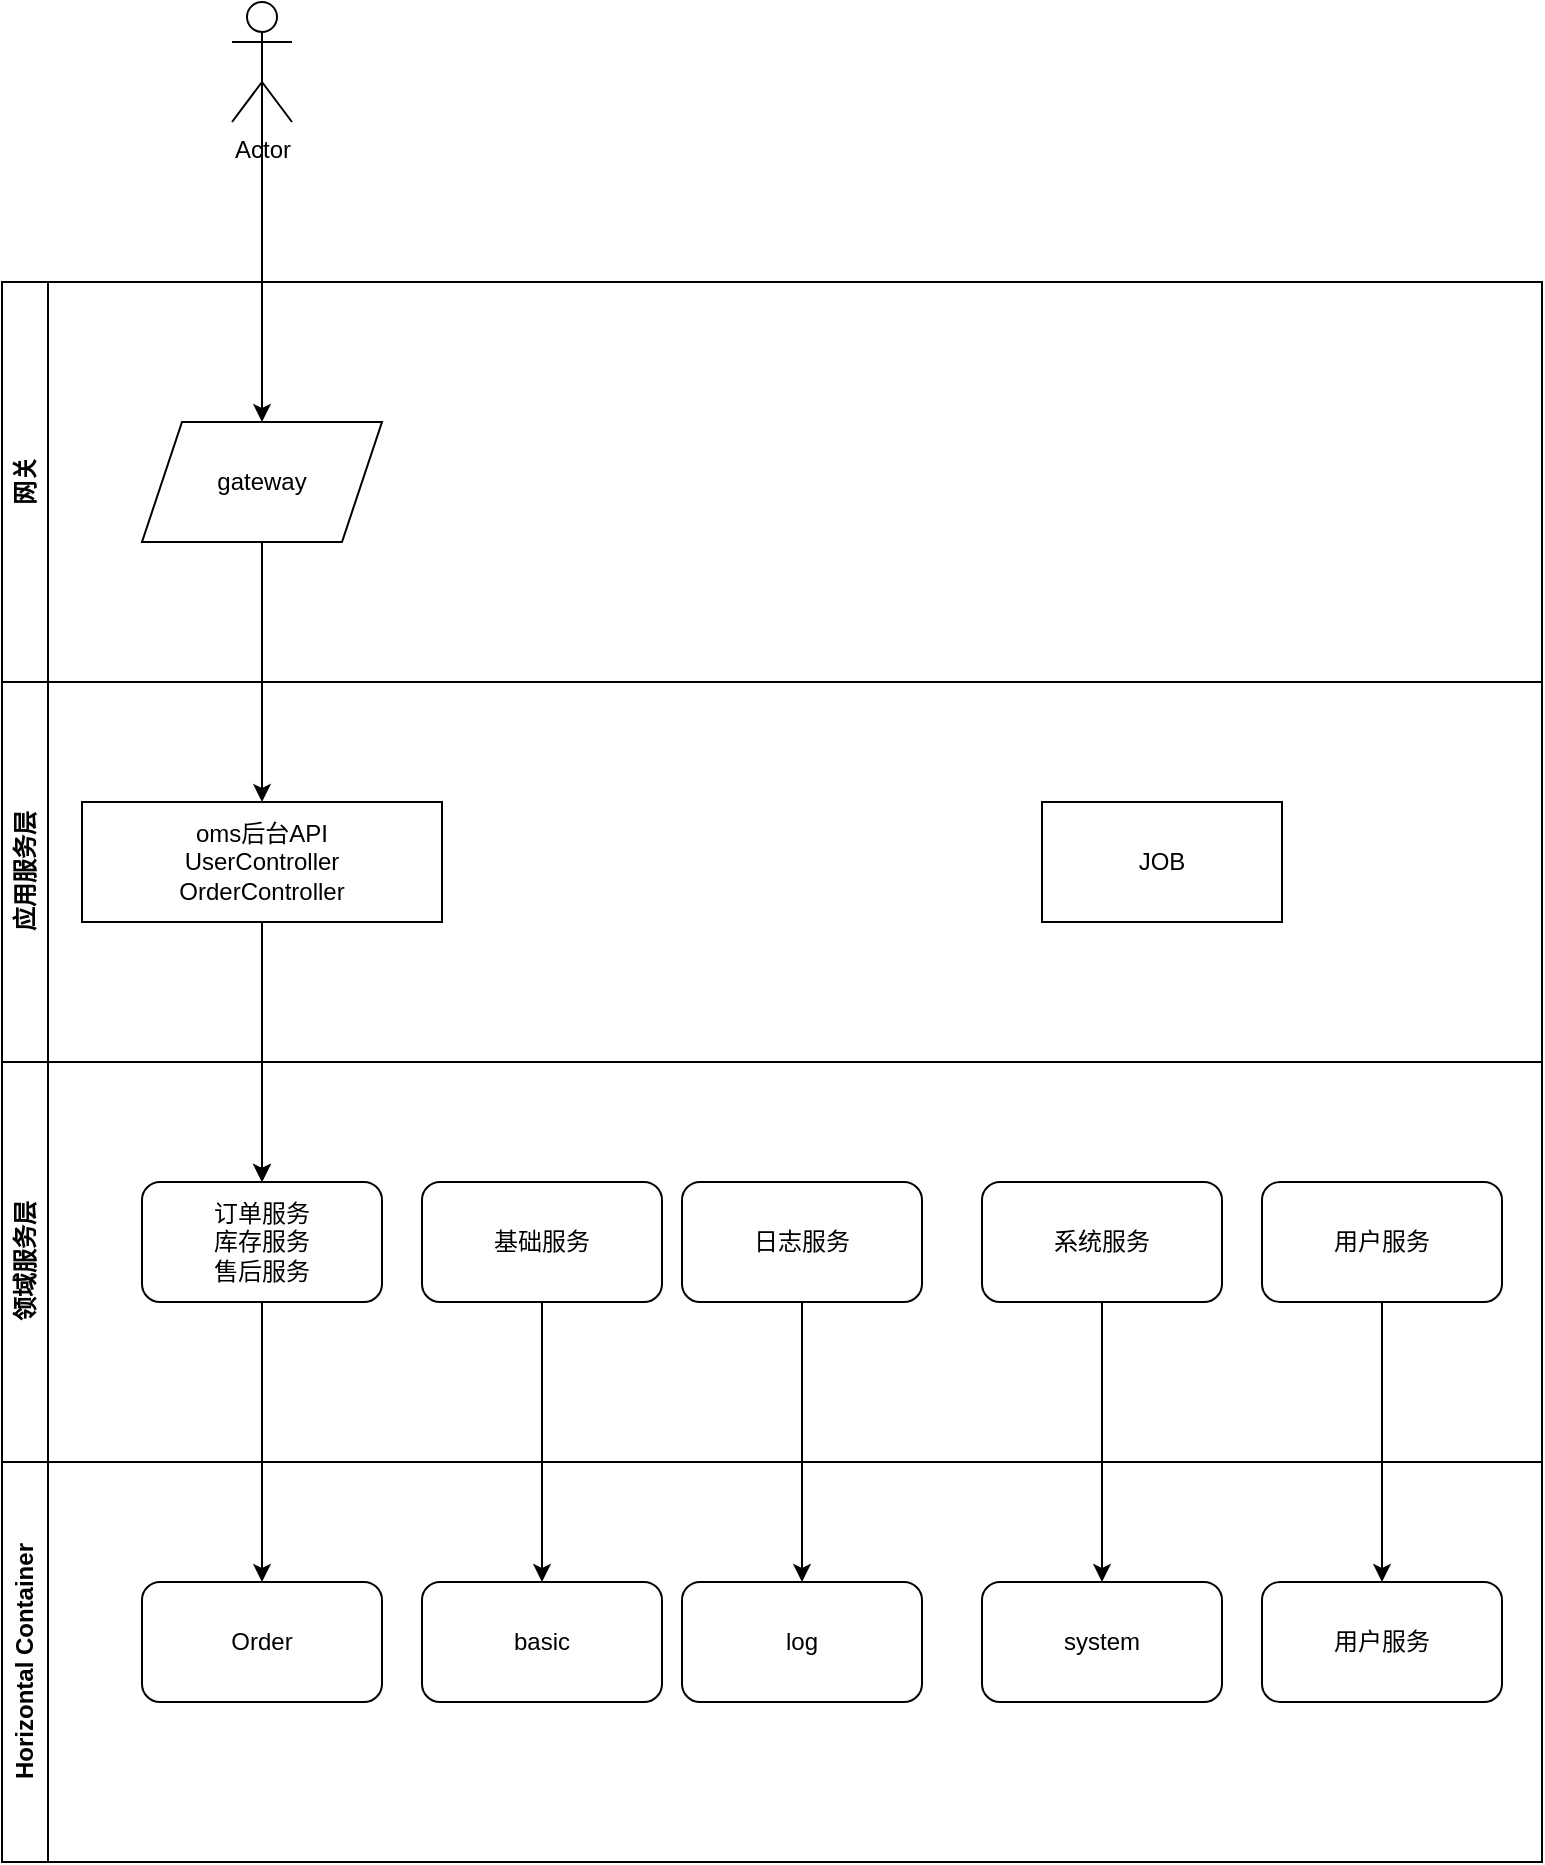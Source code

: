 <mxfile version="20.8.23" type="github">
  <diagram name="第 1 页" id="4pP0lpbDHE4fTJNGHLhw">
    <mxGraphModel dx="1735" dy="2154" grid="1" gridSize="10" guides="1" tooltips="1" connect="1" arrows="1" fold="1" page="1" pageScale="1" pageWidth="827" pageHeight="1169" math="0" shadow="0">
      <root>
        <mxCell id="0" />
        <mxCell id="1" parent="0" />
        <mxCell id="IjWpDjFK4nKPUFHOdYXk-2" value="应用服务层" style="swimlane;horizontal=0;whiteSpace=wrap;html=1;" vertex="1" parent="1">
          <mxGeometry x="130" y="140" width="770" height="190" as="geometry" />
        </mxCell>
        <mxCell id="IjWpDjFK4nKPUFHOdYXk-4" value="JOB" style="rounded=0;whiteSpace=wrap;html=1;" vertex="1" parent="IjWpDjFK4nKPUFHOdYXk-2">
          <mxGeometry x="520" y="60" width="120" height="60" as="geometry" />
        </mxCell>
        <mxCell id="IjWpDjFK4nKPUFHOdYXk-1" value="oms后台API&lt;br&gt;UserController&lt;br&gt;OrderController" style="rounded=0;whiteSpace=wrap;html=1;" vertex="1" parent="IjWpDjFK4nKPUFHOdYXk-2">
          <mxGeometry x="40" y="60" width="180" height="60" as="geometry" />
        </mxCell>
        <mxCell id="IjWpDjFK4nKPUFHOdYXk-3" value="领域服务层" style="swimlane;horizontal=0;whiteSpace=wrap;html=1;" vertex="1" parent="1">
          <mxGeometry x="130" y="330" width="770" height="200" as="geometry" />
        </mxCell>
        <mxCell id="IjWpDjFK4nKPUFHOdYXk-5" value="订单服务&lt;br&gt;库存服务&lt;br&gt;售后服务" style="rounded=1;whiteSpace=wrap;html=1;" vertex="1" parent="IjWpDjFK4nKPUFHOdYXk-3">
          <mxGeometry x="70" y="60" width="120" height="60" as="geometry" />
        </mxCell>
        <mxCell id="IjWpDjFK4nKPUFHOdYXk-6" value="基础服务" style="rounded=1;whiteSpace=wrap;html=1;" vertex="1" parent="IjWpDjFK4nKPUFHOdYXk-3">
          <mxGeometry x="210" y="60" width="120" height="60" as="geometry" />
        </mxCell>
        <mxCell id="IjWpDjFK4nKPUFHOdYXk-17" value="日志服务" style="rounded=1;whiteSpace=wrap;html=1;" vertex="1" parent="IjWpDjFK4nKPUFHOdYXk-3">
          <mxGeometry x="340" y="60" width="120" height="60" as="geometry" />
        </mxCell>
        <mxCell id="IjWpDjFK4nKPUFHOdYXk-24" value="系统服务" style="rounded=1;whiteSpace=wrap;html=1;" vertex="1" parent="IjWpDjFK4nKPUFHOdYXk-3">
          <mxGeometry x="490" y="60" width="120" height="60" as="geometry" />
        </mxCell>
        <mxCell id="IjWpDjFK4nKPUFHOdYXk-27" value="用户服务" style="rounded=1;whiteSpace=wrap;html=1;" vertex="1" parent="IjWpDjFK4nKPUFHOdYXk-3">
          <mxGeometry x="630" y="60" width="120" height="60" as="geometry" />
        </mxCell>
        <mxCell id="IjWpDjFK4nKPUFHOdYXk-52" style="edgeStyle=orthogonalEdgeStyle;rounded=0;orthogonalLoop=1;jettySize=auto;html=1;exitX=0.5;exitY=0.5;exitDx=0;exitDy=0;exitPerimeter=0;entryX=0.5;entryY=0;entryDx=0;entryDy=0;" edge="1" parent="1" source="IjWpDjFK4nKPUFHOdYXk-11" target="IjWpDjFK4nKPUFHOdYXk-51">
          <mxGeometry relative="1" as="geometry" />
        </mxCell>
        <mxCell id="IjWpDjFK4nKPUFHOdYXk-11" value="Actor" style="shape=umlActor;verticalLabelPosition=bottom;verticalAlign=top;html=1;outlineConnect=0;" vertex="1" parent="1">
          <mxGeometry x="245" y="-200" width="30" height="60" as="geometry" />
        </mxCell>
        <mxCell id="IjWpDjFK4nKPUFHOdYXk-13" value="Order" style="whiteSpace=wrap;html=1;rounded=1;" vertex="1" parent="1">
          <mxGeometry x="200" y="590" width="120" height="60" as="geometry" />
        </mxCell>
        <mxCell id="IjWpDjFK4nKPUFHOdYXk-7" style="edgeStyle=orthogonalEdgeStyle;rounded=0;orthogonalLoop=1;jettySize=auto;html=1;exitX=0.5;exitY=1;exitDx=0;exitDy=0;" edge="1" parent="1" source="IjWpDjFK4nKPUFHOdYXk-1" target="IjWpDjFK4nKPUFHOdYXk-5">
          <mxGeometry relative="1" as="geometry" />
        </mxCell>
        <mxCell id="IjWpDjFK4nKPUFHOdYXk-8" style="edgeStyle=orthogonalEdgeStyle;rounded=0;orthogonalLoop=1;jettySize=auto;html=1;exitX=0.5;exitY=1;exitDx=0;exitDy=0;" edge="1" parent="1" source="IjWpDjFK4nKPUFHOdYXk-1" target="IjWpDjFK4nKPUFHOdYXk-5">
          <mxGeometry relative="1" as="geometry" />
        </mxCell>
        <mxCell id="IjWpDjFK4nKPUFHOdYXk-19" style="edgeStyle=orthogonalEdgeStyle;rounded=0;orthogonalLoop=1;jettySize=auto;html=1;exitX=0.5;exitY=1;exitDx=0;exitDy=0;" edge="1" parent="1" source="IjWpDjFK4nKPUFHOdYXk-5" target="IjWpDjFK4nKPUFHOdYXk-13">
          <mxGeometry relative="1" as="geometry" />
        </mxCell>
        <mxCell id="IjWpDjFK4nKPUFHOdYXk-23" value="basic" style="whiteSpace=wrap;html=1;rounded=1;" vertex="1" parent="1">
          <mxGeometry x="340" y="590" width="120" height="60" as="geometry" />
        </mxCell>
        <mxCell id="IjWpDjFK4nKPUFHOdYXk-25" value="log" style="whiteSpace=wrap;html=1;rounded=1;" vertex="1" parent="1">
          <mxGeometry x="470" y="590" width="120" height="60" as="geometry" />
        </mxCell>
        <mxCell id="IjWpDjFK4nKPUFHOdYXk-26" value="system" style="whiteSpace=wrap;html=1;rounded=1;" vertex="1" parent="1">
          <mxGeometry x="620" y="590" width="120" height="60" as="geometry" />
        </mxCell>
        <mxCell id="IjWpDjFK4nKPUFHOdYXk-28" value="用户服务" style="rounded=1;whiteSpace=wrap;html=1;" vertex="1" parent="1">
          <mxGeometry x="760" y="590" width="120" height="60" as="geometry" />
        </mxCell>
        <mxCell id="IjWpDjFK4nKPUFHOdYXk-29" style="edgeStyle=orthogonalEdgeStyle;rounded=0;orthogonalLoop=1;jettySize=auto;html=1;exitX=0.5;exitY=1;exitDx=0;exitDy=0;" edge="1" parent="1" source="IjWpDjFK4nKPUFHOdYXk-6" target="IjWpDjFK4nKPUFHOdYXk-23">
          <mxGeometry relative="1" as="geometry" />
        </mxCell>
        <mxCell id="IjWpDjFK4nKPUFHOdYXk-30" style="edgeStyle=orthogonalEdgeStyle;rounded=0;orthogonalLoop=1;jettySize=auto;html=1;exitX=0.5;exitY=1;exitDx=0;exitDy=0;entryX=0.5;entryY=0;entryDx=0;entryDy=0;" edge="1" parent="1" source="IjWpDjFK4nKPUFHOdYXk-17" target="IjWpDjFK4nKPUFHOdYXk-25">
          <mxGeometry relative="1" as="geometry" />
        </mxCell>
        <mxCell id="IjWpDjFK4nKPUFHOdYXk-31" style="edgeStyle=orthogonalEdgeStyle;rounded=0;orthogonalLoop=1;jettySize=auto;html=1;exitX=0.5;exitY=1;exitDx=0;exitDy=0;entryX=0.5;entryY=0;entryDx=0;entryDy=0;" edge="1" parent="1" source="IjWpDjFK4nKPUFHOdYXk-24" target="IjWpDjFK4nKPUFHOdYXk-26">
          <mxGeometry relative="1" as="geometry" />
        </mxCell>
        <mxCell id="IjWpDjFK4nKPUFHOdYXk-32" style="edgeStyle=orthogonalEdgeStyle;rounded=0;orthogonalLoop=1;jettySize=auto;html=1;exitX=0.5;exitY=1;exitDx=0;exitDy=0;" edge="1" parent="1" source="IjWpDjFK4nKPUFHOdYXk-27" target="IjWpDjFK4nKPUFHOdYXk-28">
          <mxGeometry relative="1" as="geometry" />
        </mxCell>
        <mxCell id="IjWpDjFK4nKPUFHOdYXk-49" value="网关" style="swimlane;horizontal=0;whiteSpace=wrap;html=1;" vertex="1" parent="1">
          <mxGeometry x="130" y="-60" width="770" height="200" as="geometry" />
        </mxCell>
        <mxCell id="IjWpDjFK4nKPUFHOdYXk-51" value="gateway" style="shape=parallelogram;perimeter=parallelogramPerimeter;whiteSpace=wrap;html=1;fixedSize=1;" vertex="1" parent="IjWpDjFK4nKPUFHOdYXk-49">
          <mxGeometry x="70" y="70" width="120" height="60" as="geometry" />
        </mxCell>
        <mxCell id="IjWpDjFK4nKPUFHOdYXk-53" style="edgeStyle=orthogonalEdgeStyle;rounded=0;orthogonalLoop=1;jettySize=auto;html=1;exitX=0.5;exitY=1;exitDx=0;exitDy=0;entryX=0.5;entryY=0;entryDx=0;entryDy=0;" edge="1" parent="1" source="IjWpDjFK4nKPUFHOdYXk-51" target="IjWpDjFK4nKPUFHOdYXk-1">
          <mxGeometry relative="1" as="geometry" />
        </mxCell>
        <mxCell id="IjWpDjFK4nKPUFHOdYXk-56" value="Horizontal Container" style="swimlane;horizontal=0;whiteSpace=wrap;html=1;" vertex="1" parent="1">
          <mxGeometry x="130" y="530" width="770" height="200" as="geometry" />
        </mxCell>
      </root>
    </mxGraphModel>
  </diagram>
</mxfile>
